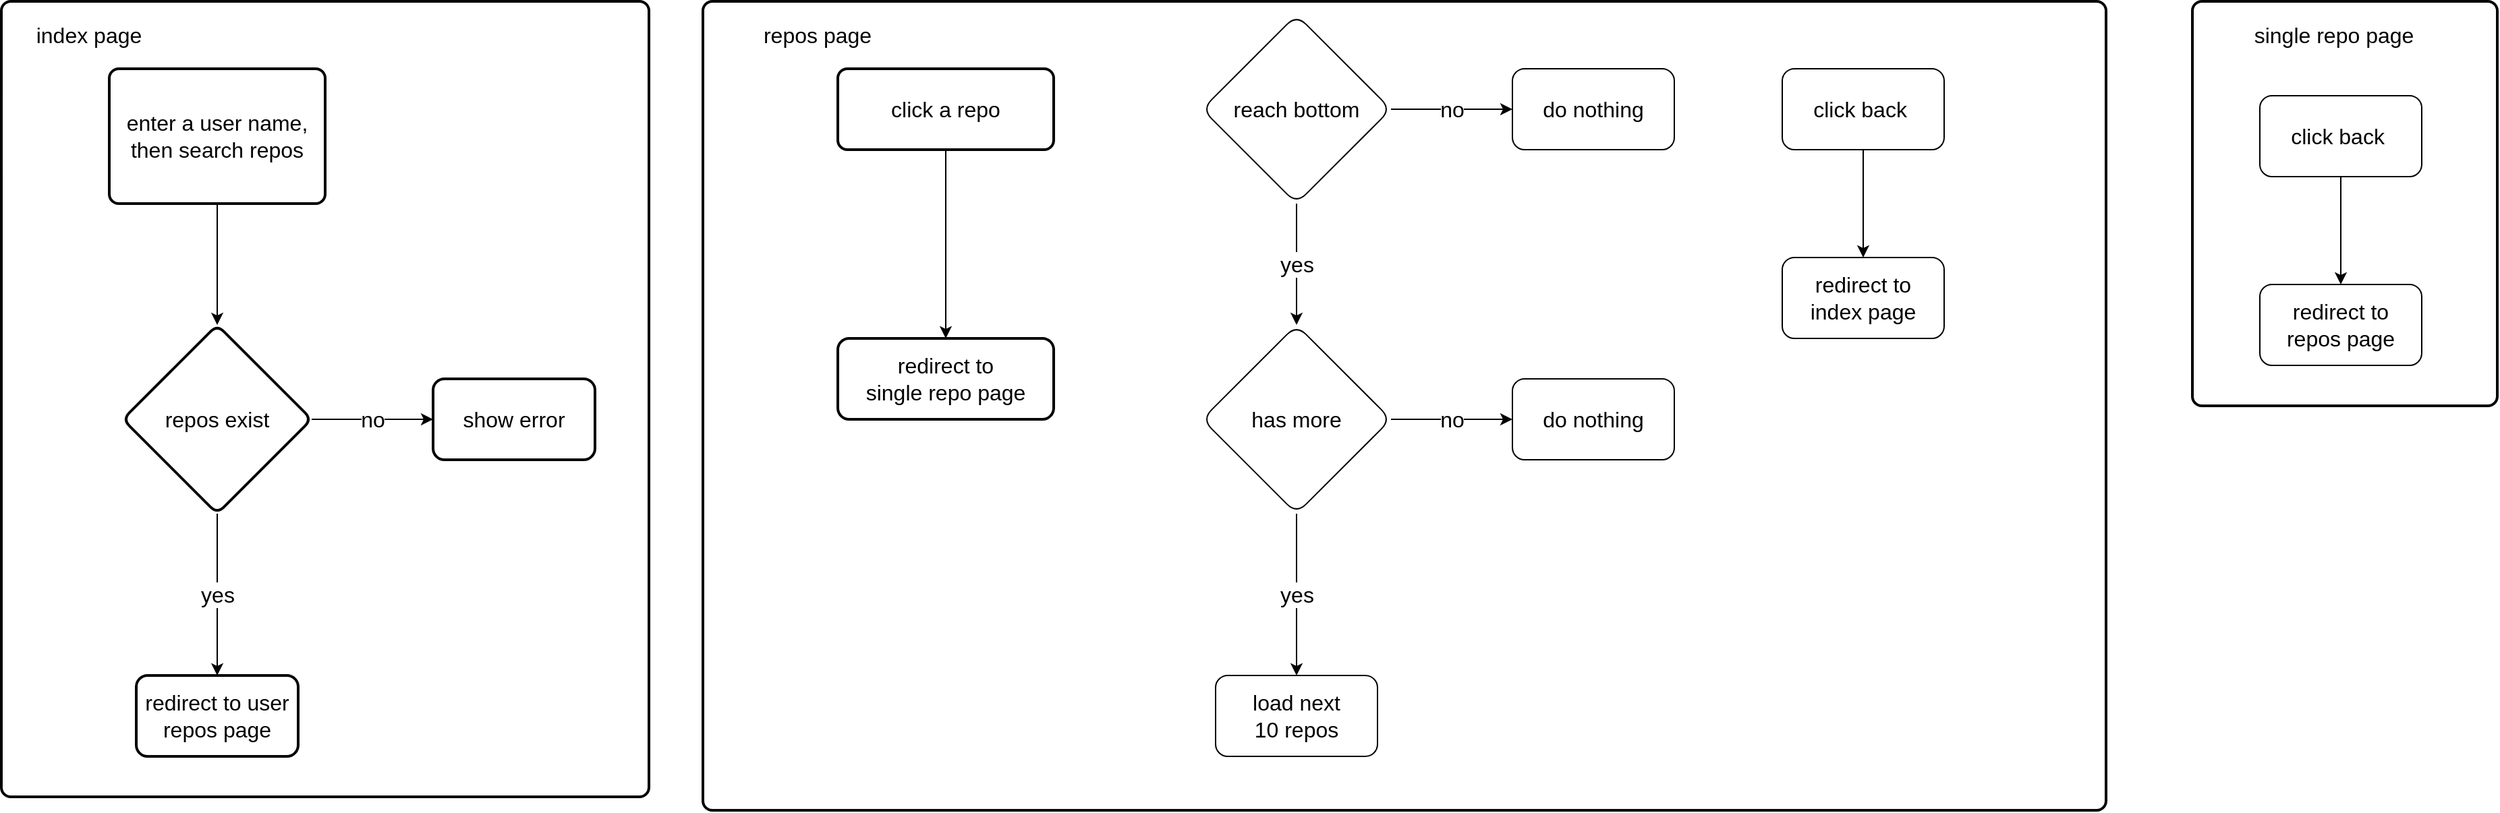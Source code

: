 <mxfile version="16.5.3" type="device"><diagram id="m0CV0SGvHCp4Kq5WJ4AC" name="Page-1"><mxGraphModel dx="1560" dy="846" grid="1" gridSize="10" guides="1" tooltips="1" connect="1" arrows="1" fold="1" page="1" pageScale="1" pageWidth="827" pageHeight="1169" math="0" shadow="0"><root><mxCell id="0"/><mxCell id="1" parent="0"/><mxCell id="GDJlGe-hN93UB-8wrBOe-11" value="" style="rounded=1;whiteSpace=wrap;html=1;absoluteArcSize=1;arcSize=14;strokeWidth=2;fontSize=16;" vertex="1" parent="1"><mxGeometry x="30" y="20" width="480" height="590" as="geometry"/></mxCell><mxCell id="GDJlGe-hN93UB-8wrBOe-6" value="" style="edgeStyle=orthogonalEdgeStyle;rounded=0;orthogonalLoop=1;jettySize=auto;html=1;fontSize=16;" edge="1" parent="1" source="GDJlGe-hN93UB-8wrBOe-4" target="GDJlGe-hN93UB-8wrBOe-5"><mxGeometry relative="1" as="geometry"/></mxCell><mxCell id="GDJlGe-hN93UB-8wrBOe-4" value="&lt;span style=&quot;font-size: 16px&quot;&gt;enter a user name, then search repos&lt;/span&gt;" style="rounded=1;whiteSpace=wrap;html=1;absoluteArcSize=1;arcSize=14;strokeWidth=2;" vertex="1" parent="1"><mxGeometry x="110" y="70" width="160" height="100" as="geometry"/></mxCell><mxCell id="GDJlGe-hN93UB-8wrBOe-8" value="no" style="edgeStyle=orthogonalEdgeStyle;rounded=0;orthogonalLoop=1;jettySize=auto;html=1;fontSize=16;" edge="1" parent="1" source="GDJlGe-hN93UB-8wrBOe-5" target="GDJlGe-hN93UB-8wrBOe-7"><mxGeometry relative="1" as="geometry"/></mxCell><mxCell id="GDJlGe-hN93UB-8wrBOe-10" value="yes" style="edgeStyle=orthogonalEdgeStyle;rounded=0;orthogonalLoop=1;jettySize=auto;html=1;fontSize=16;" edge="1" parent="1" source="GDJlGe-hN93UB-8wrBOe-5" target="GDJlGe-hN93UB-8wrBOe-9"><mxGeometry relative="1" as="geometry"/></mxCell><mxCell id="GDJlGe-hN93UB-8wrBOe-5" value="repos exist" style="rhombus;whiteSpace=wrap;html=1;rounded=1;arcSize=14;strokeWidth=2;fontSize=16;" vertex="1" parent="1"><mxGeometry x="120" y="260" width="140" height="140" as="geometry"/></mxCell><mxCell id="GDJlGe-hN93UB-8wrBOe-7" value="show error" style="rounded=1;whiteSpace=wrap;html=1;fontSize=16;arcSize=14;strokeWidth=2;" vertex="1" parent="1"><mxGeometry x="350" y="300" width="120" height="60" as="geometry"/></mxCell><mxCell id="GDJlGe-hN93UB-8wrBOe-9" value="redirect to user repos page" style="rounded=1;whiteSpace=wrap;html=1;fontSize=16;arcSize=14;strokeWidth=2;" vertex="1" parent="1"><mxGeometry x="130" y="520" width="120" height="60" as="geometry"/></mxCell><mxCell id="GDJlGe-hN93UB-8wrBOe-12" value="index page" style="text;html=1;strokeColor=none;fillColor=none;align=center;verticalAlign=middle;whiteSpace=wrap;rounded=0;fontSize=16;" vertex="1" parent="1"><mxGeometry x="50" y="30" width="90" height="30" as="geometry"/></mxCell><mxCell id="GDJlGe-hN93UB-8wrBOe-13" value="" style="rounded=1;whiteSpace=wrap;html=1;absoluteArcSize=1;arcSize=14;strokeWidth=2;fontSize=16;" vertex="1" parent="1"><mxGeometry x="550" y="20" width="1040" height="600" as="geometry"/></mxCell><mxCell id="GDJlGe-hN93UB-8wrBOe-23" value="" style="edgeStyle=orthogonalEdgeStyle;rounded=0;orthogonalLoop=1;jettySize=auto;html=1;fontSize=16;" edge="1" parent="1" source="GDJlGe-hN93UB-8wrBOe-15" target="GDJlGe-hN93UB-8wrBOe-22"><mxGeometry relative="1" as="geometry"/></mxCell><mxCell id="GDJlGe-hN93UB-8wrBOe-15" value="&lt;span style=&quot;font-size: 16px&quot;&gt;click a repo&lt;/span&gt;" style="rounded=1;whiteSpace=wrap;html=1;absoluteArcSize=1;arcSize=14;strokeWidth=2;" vertex="1" parent="1"><mxGeometry x="650" y="70" width="160" height="60" as="geometry"/></mxCell><mxCell id="GDJlGe-hN93UB-8wrBOe-21" value="repos page" style="text;html=1;strokeColor=none;fillColor=none;align=center;verticalAlign=middle;whiteSpace=wrap;rounded=0;fontSize=16;" vertex="1" parent="1"><mxGeometry x="590" y="30" width="90" height="30" as="geometry"/></mxCell><mxCell id="GDJlGe-hN93UB-8wrBOe-22" value="redirect to &lt;br&gt;single repo page" style="whiteSpace=wrap;html=1;rounded=1;arcSize=14;strokeWidth=2;fontSize=16;" vertex="1" parent="1"><mxGeometry x="650" y="270" width="160" height="60" as="geometry"/></mxCell><mxCell id="GDJlGe-hN93UB-8wrBOe-33" value="yes" style="edgeStyle=orthogonalEdgeStyle;rounded=0;orthogonalLoop=1;jettySize=auto;html=1;fontSize=16;" edge="1" parent="1" source="GDJlGe-hN93UB-8wrBOe-29" target="GDJlGe-hN93UB-8wrBOe-32"><mxGeometry relative="1" as="geometry"/></mxCell><mxCell id="GDJlGe-hN93UB-8wrBOe-35" value="no" style="edgeStyle=orthogonalEdgeStyle;rounded=0;orthogonalLoop=1;jettySize=auto;html=1;fontSize=16;" edge="1" parent="1" source="GDJlGe-hN93UB-8wrBOe-29" target="GDJlGe-hN93UB-8wrBOe-34"><mxGeometry relative="1" as="geometry"/></mxCell><mxCell id="GDJlGe-hN93UB-8wrBOe-29" value="reach bottom" style="rhombus;whiteSpace=wrap;html=1;fontSize=16;rounded=1;" vertex="1" parent="1"><mxGeometry x="920" y="30" width="140" height="140" as="geometry"/></mxCell><mxCell id="GDJlGe-hN93UB-8wrBOe-37" value="yes" style="edgeStyle=orthogonalEdgeStyle;rounded=0;orthogonalLoop=1;jettySize=auto;html=1;fontSize=16;" edge="1" parent="1" source="GDJlGe-hN93UB-8wrBOe-32" target="GDJlGe-hN93UB-8wrBOe-36"><mxGeometry relative="1" as="geometry"/></mxCell><mxCell id="GDJlGe-hN93UB-8wrBOe-39" value="no" style="edgeStyle=orthogonalEdgeStyle;rounded=0;orthogonalLoop=1;jettySize=auto;html=1;fontSize=16;" edge="1" parent="1" source="GDJlGe-hN93UB-8wrBOe-32" target="GDJlGe-hN93UB-8wrBOe-38"><mxGeometry relative="1" as="geometry"/></mxCell><mxCell id="GDJlGe-hN93UB-8wrBOe-32" value="has more" style="rhombus;whiteSpace=wrap;html=1;fontSize=16;rounded=1;" vertex="1" parent="1"><mxGeometry x="920" y="260" width="140" height="140" as="geometry"/></mxCell><mxCell id="GDJlGe-hN93UB-8wrBOe-34" value="do nothing" style="whiteSpace=wrap;html=1;fontSize=16;rounded=1;" vertex="1" parent="1"><mxGeometry x="1150" y="70" width="120" height="60" as="geometry"/></mxCell><mxCell id="GDJlGe-hN93UB-8wrBOe-36" value="load next &lt;br&gt;10 repos" style="whiteSpace=wrap;html=1;fontSize=16;rounded=1;" vertex="1" parent="1"><mxGeometry x="930" y="520" width="120" height="60" as="geometry"/></mxCell><mxCell id="GDJlGe-hN93UB-8wrBOe-38" value="do nothing" style="whiteSpace=wrap;html=1;fontSize=16;rounded=1;" vertex="1" parent="1"><mxGeometry x="1150" y="300" width="120" height="60" as="geometry"/></mxCell><mxCell id="GDJlGe-hN93UB-8wrBOe-40" value="" style="rounded=1;whiteSpace=wrap;html=1;absoluteArcSize=1;arcSize=14;strokeWidth=2;fontSize=16;" vertex="1" parent="1"><mxGeometry x="1654" y="20" width="226" height="300" as="geometry"/></mxCell><mxCell id="GDJlGe-hN93UB-8wrBOe-43" value="single repo page" style="text;html=1;strokeColor=none;fillColor=none;align=center;verticalAlign=middle;whiteSpace=wrap;rounded=0;fontSize=16;" vertex="1" parent="1"><mxGeometry x="1694" y="30" width="130" height="30" as="geometry"/></mxCell><mxCell id="GDJlGe-hN93UB-8wrBOe-46" value="no" style="edgeStyle=orthogonalEdgeStyle;rounded=0;orthogonalLoop=1;jettySize=auto;html=1;fontSize=16;" edge="1" target="GDJlGe-hN93UB-8wrBOe-51" parent="1"><mxGeometry relative="1" as="geometry"><mxPoint x="2400" y="100" as="sourcePoint"/></mxGeometry></mxCell><mxCell id="GDJlGe-hN93UB-8wrBOe-58" value="" style="edgeStyle=orthogonalEdgeStyle;rounded=0;orthogonalLoop=1;jettySize=auto;html=1;fontSize=16;" edge="1" parent="1" source="GDJlGe-hN93UB-8wrBOe-53"><mxGeometry relative="1" as="geometry"><mxPoint x="2410" y="330" as="targetPoint"/></mxGeometry></mxCell><mxCell id="GDJlGe-hN93UB-8wrBOe-56" value="" style="edgeStyle=orthogonalEdgeStyle;rounded=0;orthogonalLoop=1;jettySize=auto;html=1;fontSize=16;" edge="1" parent="1" source="GDJlGe-hN93UB-8wrBOe-54" target="GDJlGe-hN93UB-8wrBOe-55"><mxGeometry relative="1" as="geometry"/></mxCell><mxCell id="GDJlGe-hN93UB-8wrBOe-54" value="click back&amp;nbsp;" style="rounded=1;whiteSpace=wrap;html=1;fontSize=16;" vertex="1" parent="1"><mxGeometry x="1350" y="70" width="120" height="60" as="geometry"/></mxCell><mxCell id="GDJlGe-hN93UB-8wrBOe-55" value="redirect to &lt;br&gt;index page" style="whiteSpace=wrap;html=1;fontSize=16;rounded=1;" vertex="1" parent="1"><mxGeometry x="1350" y="210" width="120" height="60" as="geometry"/></mxCell><mxCell id="GDJlGe-hN93UB-8wrBOe-59" value="" style="edgeStyle=orthogonalEdgeStyle;rounded=0;orthogonalLoop=1;jettySize=auto;html=1;fontSize=16;" edge="1" source="GDJlGe-hN93UB-8wrBOe-60" target="GDJlGe-hN93UB-8wrBOe-61" parent="1"><mxGeometry relative="1" as="geometry"/></mxCell><mxCell id="GDJlGe-hN93UB-8wrBOe-60" value="click back&amp;nbsp;" style="rounded=1;whiteSpace=wrap;html=1;fontSize=16;" vertex="1" parent="1"><mxGeometry x="1704" y="90" width="120" height="60" as="geometry"/></mxCell><mxCell id="GDJlGe-hN93UB-8wrBOe-61" value="redirect to &lt;br&gt;repos page" style="whiteSpace=wrap;html=1;fontSize=16;rounded=1;" vertex="1" parent="1"><mxGeometry x="1704" y="230" width="120" height="60" as="geometry"/></mxCell></root></mxGraphModel></diagram></mxfile>